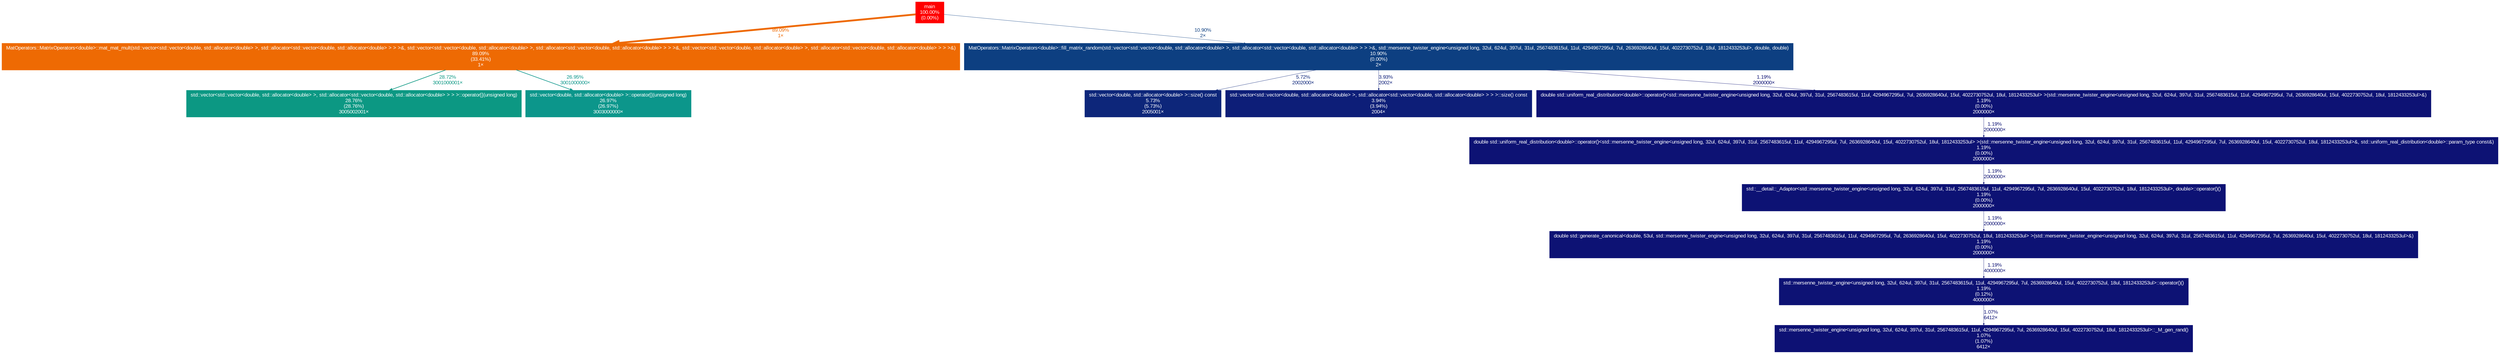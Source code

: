 digraph {
	graph [fontname=Arial, nodesep=0.125, ranksep=0.25];
	node [fontcolor=white, fontname=Arial, height=0, shape=box, style=filled, width=0];
	edge [fontname=Arial];
	1 [color="#ff0000", fontcolor="#ffffff", fontsize="10.00", label="main\n100.00%\n(0.00%)"];
	1 -> 2 [arrowsize="0.94", color="#ee6a03", fontcolor="#ee6a03", fontsize="10.00", label="89.09%\n1×", labeldistance="3.56", penwidth="3.56"];
	1 -> 5 [arrowsize="0.35", color="#0d3f81", fontcolor="#0d3f81", fontsize="10.00", label="10.90%\n2×", labeldistance="0.50", penwidth="0.50"];
	2 [color="#ee6a03", fontcolor="#ffffff", fontsize="10.00", label="MatOperators::MatrixOperators<double>::mat_mat_mult(std::vector<std::vector<double, std::allocator<double> >, std::allocator<std::vector<double, std::allocator<double> > > >&, std::vector<std::vector<double, std::allocator<double> >, std::allocator<std::vector<double, std::allocator<double> > > >&, std::vector<std::vector<double, std::allocator<double> >, std::allocator<std::vector<double, std::allocator<double> > > >&)\n89.09%\n(33.41%)\n1×"];
	2 -> 3 [arrowsize="0.54", color="#0c9883", fontcolor="#0c9883", fontsize="10.00", label="28.72%\n3001000001×", labeldistance="1.15", penwidth="1.15"];
	2 -> 4 [arrowsize="0.52", color="#0c968b", fontcolor="#0c968b", fontsize="10.00", label="26.95%\n3001000000×", labeldistance="1.08", penwidth="1.08"];
	3 [color="#0c9883", fontcolor="#ffffff", fontsize="10.00", label="std::vector<std::vector<double, std::allocator<double> >, std::allocator<std::vector<double, std::allocator<double> > > >::operator[](unsigned long)\n28.76%\n(28.76%)\n3005002001×"];
	4 [color="#0c968b", fontcolor="#ffffff", fontsize="10.00", label="std::vector<double, std::allocator<double> >::operator[](unsigned long)\n26.97%\n(26.97%)\n3003000000×"];
	5 [color="#0d3f81", fontcolor="#ffffff", fontsize="10.00", label="MatOperators::MatrixOperators<double>::fill_matrix_random(std::vector<std::vector<double, std::allocator<double> >, std::allocator<std::vector<double, std::allocator<double> > > >&, std::mersenne_twister_engine<unsigned long, 32ul, 624ul, 397ul, 31ul, 2567483615ul, 11ul, 4294967295ul, 7ul, 2636928640ul, 15ul, 4022730752ul, 18ul, 1812433253ul>, double, double)\n10.90%\n(0.00%)\n2×"];
	5 -> 6 [arrowsize="0.35", color="#0d267a", fontcolor="#0d267a", fontsize="10.00", label="5.72%\n2002000×", labeldistance="0.50", penwidth="0.50"];
	5 -> 7 [arrowsize="0.35", color="#0d1e78", fontcolor="#0d1e78", fontsize="10.00", label="3.93%\n2002×", labeldistance="0.50", penwidth="0.50"];
	5 -> 9 [arrowsize="0.35", color="#0d1274", fontcolor="#0d1274", fontsize="10.00", label="1.19%\n2000000×", labeldistance="0.50", penwidth="0.50"];
	6 [color="#0d267a", fontcolor="#ffffff", fontsize="10.00", label="std::vector<double, std::allocator<double> >::size() const\n5.73%\n(5.73%)\n2005001×"];
	7 [color="#0d1e78", fontcolor="#ffffff", fontsize="10.00", label="std::vector<std::vector<double, std::allocator<double> >, std::allocator<std::vector<double, std::allocator<double> > > >::size() const\n3.94%\n(3.94%)\n2004×"];
	8 [color="#0d1274", fontcolor="#ffffff", fontsize="10.00", label="std::mersenne_twister_engine<unsigned long, 32ul, 624ul, 397ul, 31ul, 2567483615ul, 11ul, 4294967295ul, 7ul, 2636928640ul, 15ul, 4022730752ul, 18ul, 1812433253ul>::operator()()\n1.19%\n(0.12%)\n4000000×"];
	8 -> 13 [arrowsize="0.35", color="#0d1174", fontcolor="#0d1174", fontsize="10.00", label="1.07%\n6412×", labeldistance="0.50", penwidth="0.50"];
	9 [color="#0d1274", fontcolor="#ffffff", fontsize="10.00", label="double std::uniform_real_distribution<double>::operator()<std::mersenne_twister_engine<unsigned long, 32ul, 624ul, 397ul, 31ul, 2567483615ul, 11ul, 4294967295ul, 7ul, 2636928640ul, 15ul, 4022730752ul, 18ul, 1812433253ul> >(std::mersenne_twister_engine<unsigned long, 32ul, 624ul, 397ul, 31ul, 2567483615ul, 11ul, 4294967295ul, 7ul, 2636928640ul, 15ul, 4022730752ul, 18ul, 1812433253ul>&)\n1.19%\n(0.00%)\n2000000×"];
	9 -> 10 [arrowsize="0.35", color="#0d1274", fontcolor="#0d1274", fontsize="10.00", label="1.19%\n2000000×", labeldistance="0.50", penwidth="0.50"];
	10 [color="#0d1274", fontcolor="#ffffff", fontsize="10.00", label="double std::uniform_real_distribution<double>::operator()<std::mersenne_twister_engine<unsigned long, 32ul, 624ul, 397ul, 31ul, 2567483615ul, 11ul, 4294967295ul, 7ul, 2636928640ul, 15ul, 4022730752ul, 18ul, 1812433253ul> >(std::mersenne_twister_engine<unsigned long, 32ul, 624ul, 397ul, 31ul, 2567483615ul, 11ul, 4294967295ul, 7ul, 2636928640ul, 15ul, 4022730752ul, 18ul, 1812433253ul>&, std::uniform_real_distribution<double>::param_type const&)\n1.19%\n(0.00%)\n2000000×"];
	10 -> 11 [arrowsize="0.35", color="#0d1274", fontcolor="#0d1274", fontsize="10.00", label="1.19%\n2000000×", labeldistance="0.50", penwidth="0.50"];
	11 [color="#0d1274", fontcolor="#ffffff", fontsize="10.00", label="std::__detail::_Adaptor<std::mersenne_twister_engine<unsigned long, 32ul, 624ul, 397ul, 31ul, 2567483615ul, 11ul, 4294967295ul, 7ul, 2636928640ul, 15ul, 4022730752ul, 18ul, 1812433253ul>, double>::operator()()\n1.19%\n(0.00%)\n2000000×"];
	11 -> 12 [arrowsize="0.35", color="#0d1274", fontcolor="#0d1274", fontsize="10.00", label="1.19%\n2000000×", labeldistance="0.50", penwidth="0.50"];
	12 [color="#0d1274", fontcolor="#ffffff", fontsize="10.00", label="double std::generate_canonical<double, 53ul, std::mersenne_twister_engine<unsigned long, 32ul, 624ul, 397ul, 31ul, 2567483615ul, 11ul, 4294967295ul, 7ul, 2636928640ul, 15ul, 4022730752ul, 18ul, 1812433253ul> >(std::mersenne_twister_engine<unsigned long, 32ul, 624ul, 397ul, 31ul, 2567483615ul, 11ul, 4294967295ul, 7ul, 2636928640ul, 15ul, 4022730752ul, 18ul, 1812433253ul>&)\n1.19%\n(0.00%)\n2000000×"];
	12 -> 8 [arrowsize="0.35", color="#0d1274", fontcolor="#0d1274", fontsize="10.00", label="1.19%\n4000000×", labeldistance="0.50", penwidth="0.50"];
	13 [color="#0d1174", fontcolor="#ffffff", fontsize="10.00", label="std::mersenne_twister_engine<unsigned long, 32ul, 624ul, 397ul, 31ul, 2567483615ul, 11ul, 4294967295ul, 7ul, 2636928640ul, 15ul, 4022730752ul, 18ul, 1812433253ul>::_M_gen_rand()\n1.07%\n(1.07%)\n6412×"];
}
